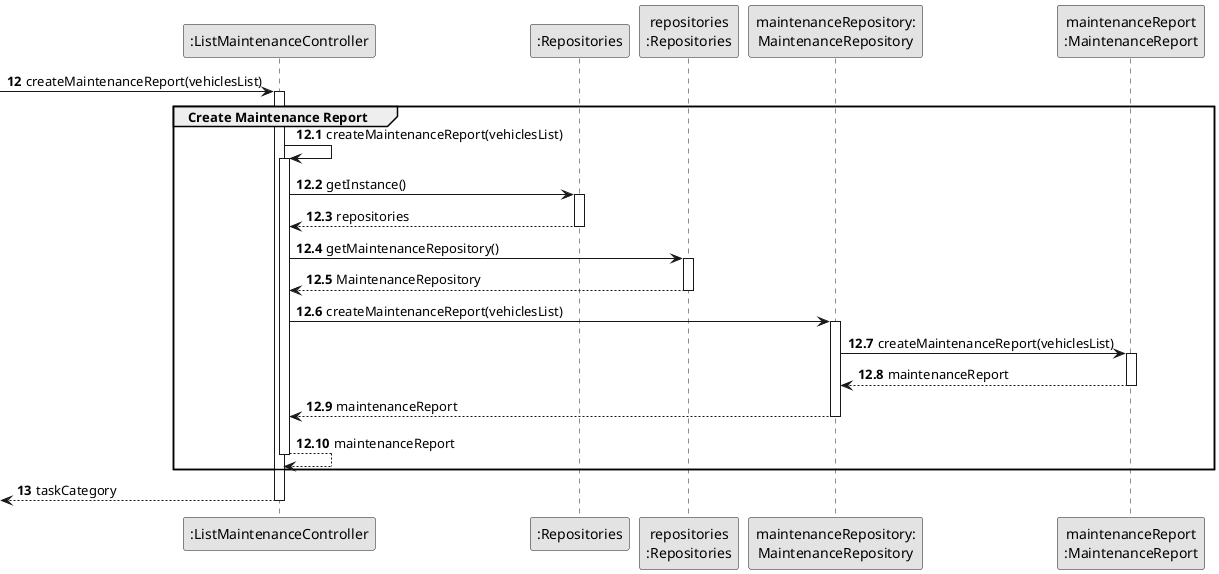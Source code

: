 @startuml
skinparam monochrome true
skinparam packageStyle rectangle
skinparam shadowing false

participant ":ListMaintenanceController" as CTRL
participant ":Repositories" as RepositorySingleton
participant "repositories\n:Repositories" as PLAT
participant "maintenanceRepository:\nMaintenanceRepository" as MaintenanceRepository
participant "maintenanceReport\n:MaintenanceReport" as MaintenanceReport

autonumber 12
-> CTRL : createMaintenanceReport(vehiclesList)

autonumber 12.1

activate CTRL
    group Create Maintenance Report

        CTRL -> CTRL : createMaintenanceReport(vehiclesList)
                    activate CTRL

                        CTRL -> RepositorySingleton : getInstance()
                        activate RepositorySingleton

                            RepositorySingleton --> CTRL: repositories
                        deactivate RepositorySingleton

                        CTRL -> PLAT : getMaintenanceRepository()
                        activate PLAT

                            PLAT --> CTRL: MaintenanceRepository
                        deactivate PLAT

                        CTRL -> MaintenanceRepository : createMaintenanceReport(vehiclesList)
                        activate MaintenanceRepository

                            MaintenanceRepository -> MaintenanceReport : createMaintenanceReport(vehiclesList)
                            activate MaintenanceReport

                            MaintenanceReport --> MaintenanceRepository : maintenanceReport
                            deactivate MaintenanceReport

                        MaintenanceRepository --> CTRL : maintenanceReport
                        deactivate MaintenanceRepository

                    CTRL --> CTRL : maintenanceReport
                    deactivate CTRL

    end group

    autonumber 13
    <-- CTRL : taskCategory

deactivate CTRL

@enduml